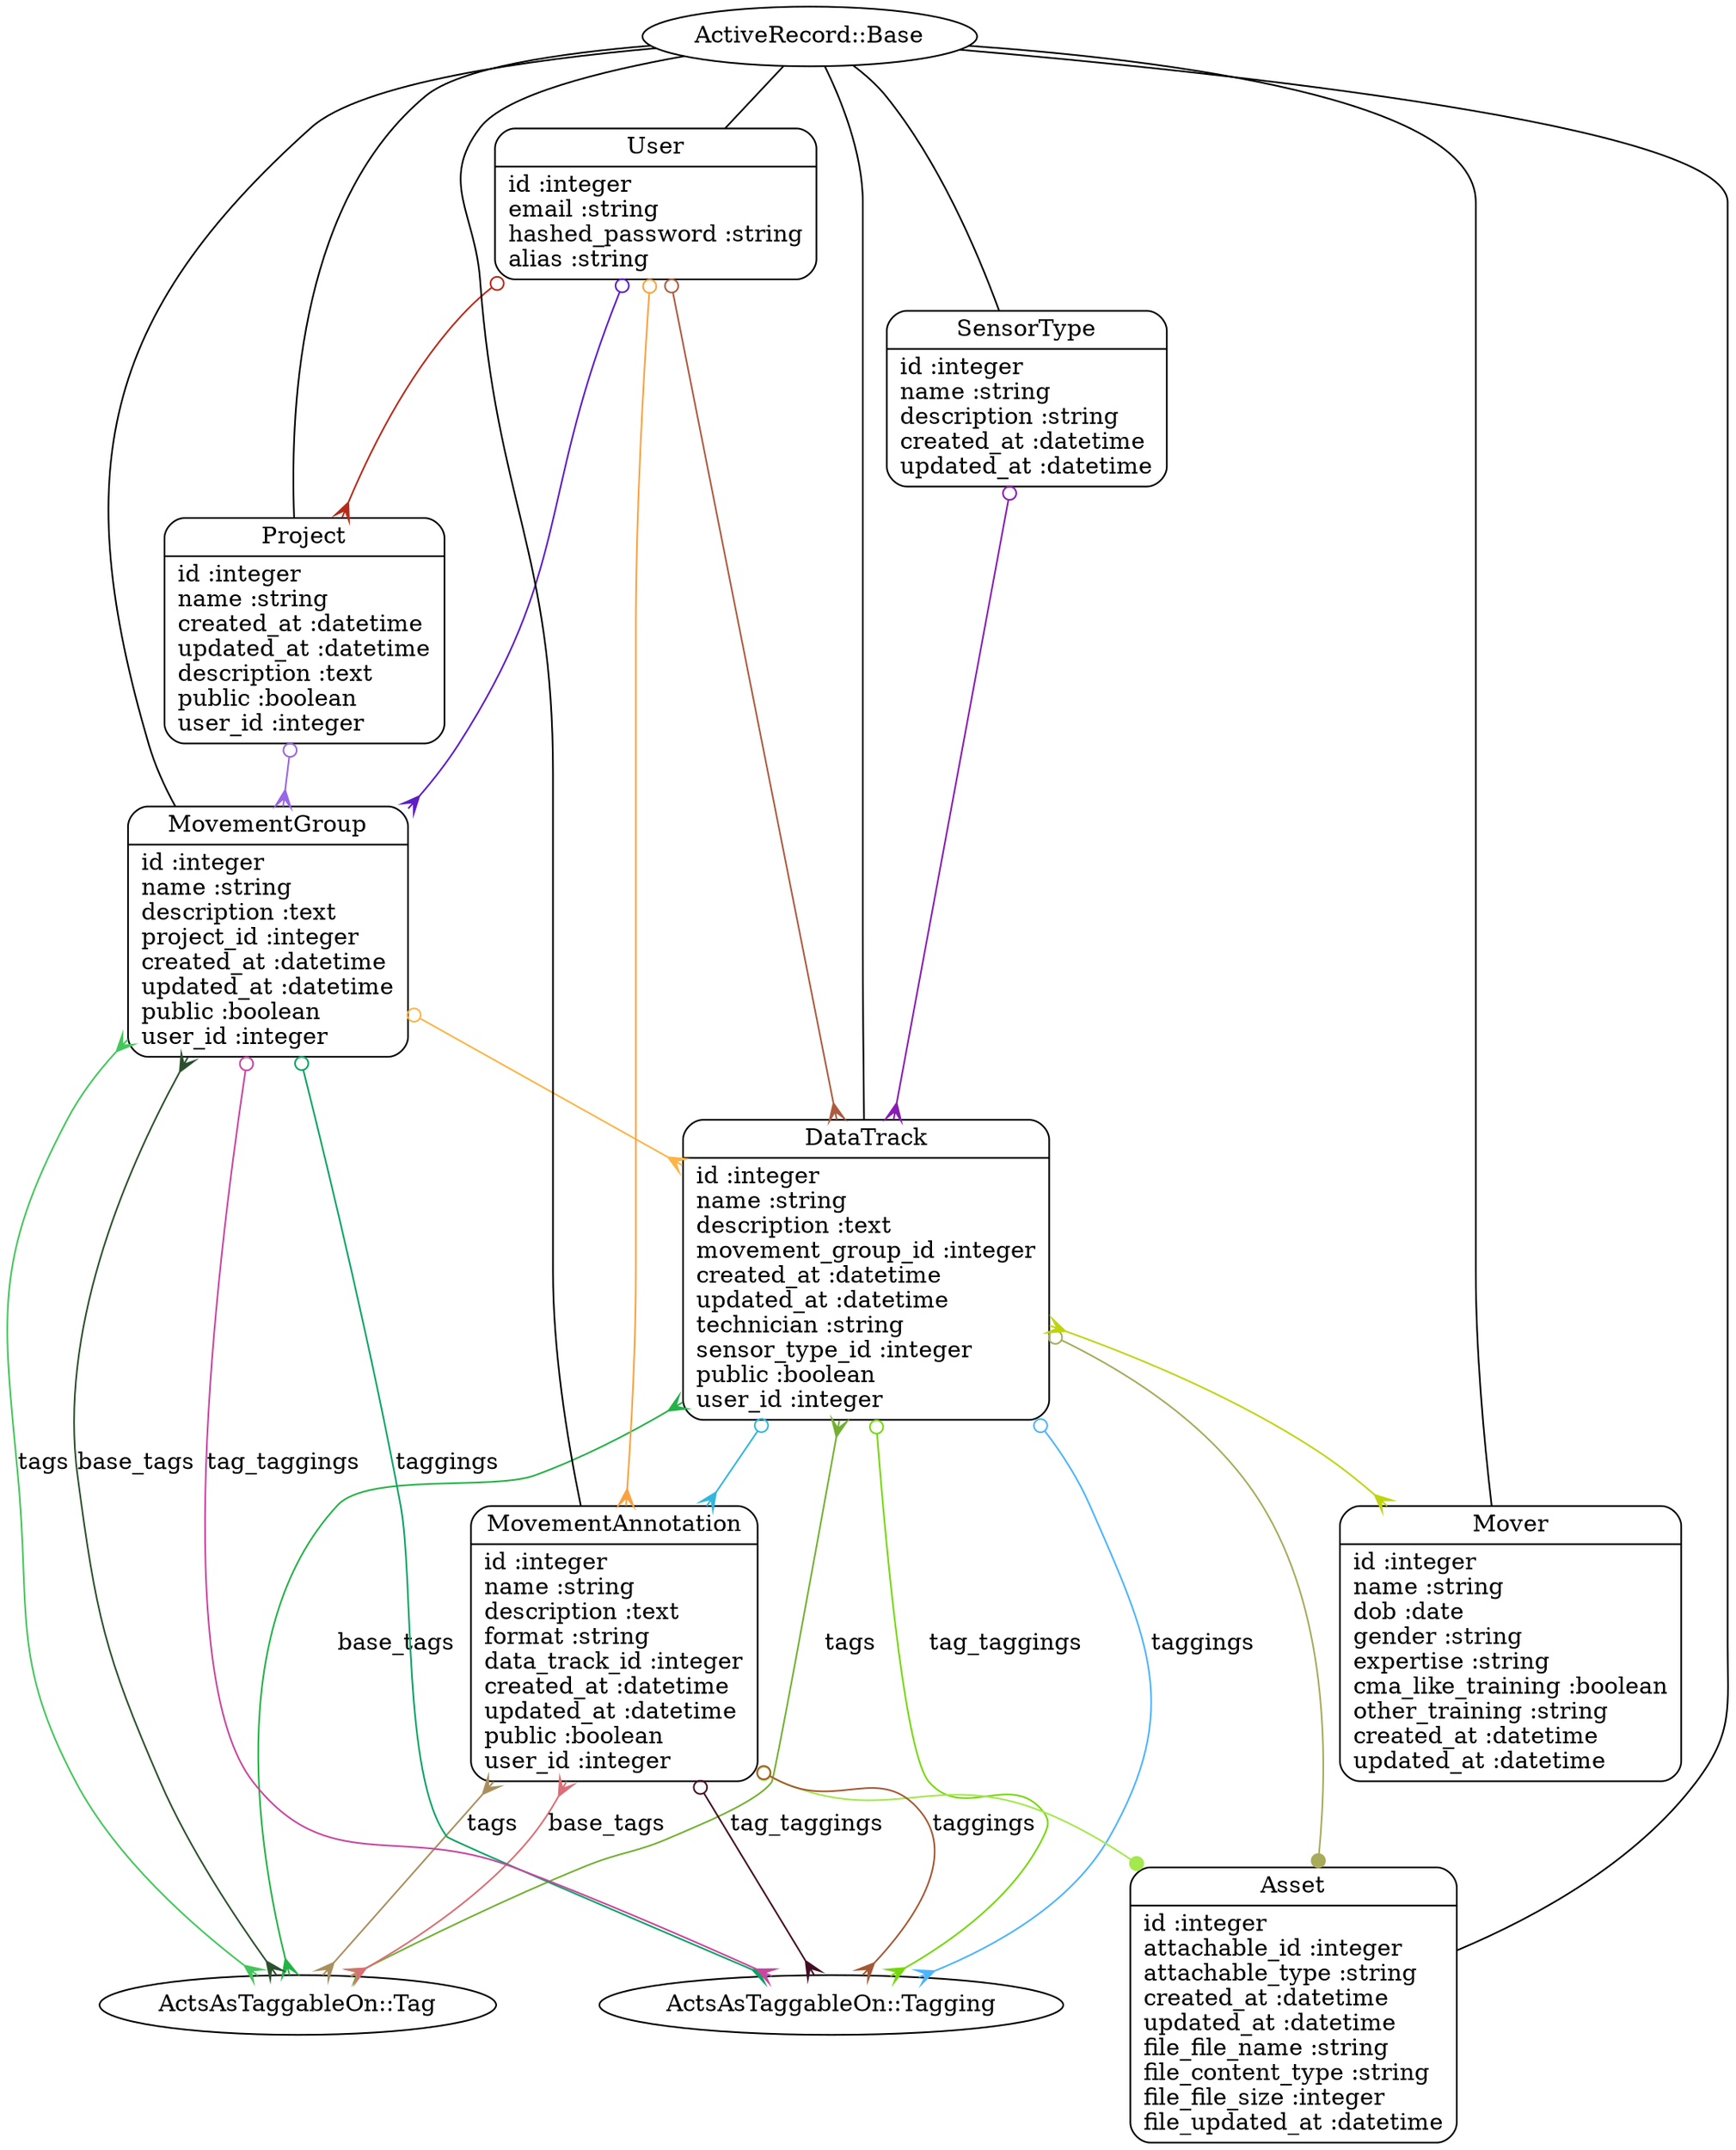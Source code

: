 digraph models_diagram {
	graph[overlap=false, splines=true]
	"Asset" [shape=Mrecord, label="{Asset|id :integer\lattachable_id :integer\lattachable_type :string\lcreated_at :datetime\lupdated_at :datetime\lfile_file_name :string\lfile_content_type :string\lfile_file_size :integer\lfile_updated_at :datetime\l}"]
	"DataTrack" [shape=Mrecord, label="{DataTrack|id :integer\lname :string\ldescription :text\lmovement_group_id :integer\lcreated_at :datetime\lupdated_at :datetime\ltechnician :string\lsensor_type_id :integer\lpublic :boolean\luser_id :integer\l}"]
	"MovementAnnotation" [shape=Mrecord, label="{MovementAnnotation|id :integer\lname :string\ldescription :text\lformat :string\ldata_track_id :integer\lcreated_at :datetime\lupdated_at :datetime\lpublic :boolean\luser_id :integer\l}"]
	"MovementGroup" [shape=Mrecord, label="{MovementGroup|id :integer\lname :string\ldescription :text\lproject_id :integer\lcreated_at :datetime\lupdated_at :datetime\lpublic :boolean\luser_id :integer\l}"]
	"Mover" [shape=Mrecord, label="{Mover|id :integer\lname :string\ldob :date\lgender :string\lexpertise :string\lcma_like_training :boolean\lother_training :string\lcreated_at :datetime\lupdated_at :datetime\l}"]
	"Project" [shape=Mrecord, label="{Project|id :integer\lname :string\lcreated_at :datetime\lupdated_at :datetime\ldescription :text\lpublic :boolean\luser_id :integer\l}"]
	"SensorType" [shape=Mrecord, label="{SensorType|id :integer\lname :string\ldescription :string\lcreated_at :datetime\lupdated_at :datetime\l}"]
	"User" [shape=Mrecord, label="{User|id :integer\lemail :string\lhashed_password :string\lalias :string\l}"]
	"ActiveRecord::Base" -> "Asset" [label="", arrowhead="none", arrowtail="onormal"]
	"DataTrack" -> "Asset" [arrowtail=odot, arrowhead=dot, dir=both color="#A7AB5A"]
	"DataTrack" -> "MovementAnnotation" [arrowtail=odot, arrowhead=crow, dir=both color="#32B6DC"]
	"DataTrack" -> "Mover" [arrowtail=crow, arrowhead=crow, dir=both color="#C0D40F"]
	"DataTrack" -> "ActsAsTaggableOn::Tagging" [label="taggings", arrowtail=odot, arrowhead=crow, dir=both color="#4CB4FE"]
	"DataTrack" -> "ActsAsTaggableOn::Tag" [label="base_tags", arrowtail=crow, arrowhead=crow, dir=both color="#23B246"]
	"DataTrack" -> "ActsAsTaggableOn::Tagging" [label="tag_taggings", arrowtail=odot, arrowhead=crow, dir=both color="#74D80B"]
	"DataTrack" -> "ActsAsTaggableOn::Tag" [label="tags", arrowtail=crow, arrowhead=crow, dir=both color="#72B032"]
	"ActiveRecord::Base" -> "DataTrack" [label="", arrowhead="none", arrowtail="onormal"]
	"MovementAnnotation" -> "Asset" [arrowtail=odot, arrowhead=dot, dir=both color="#A3E84C"]
	"MovementAnnotation" -> "ActsAsTaggableOn::Tagging" [label="taggings", arrowtail=odot, arrowhead=crow, dir=both color="#A35934"]
	"MovementAnnotation" -> "ActsAsTaggableOn::Tag" [label="base_tags", arrowtail=crow, arrowhead=crow, dir=both color="#DA6F75"]
	"MovementAnnotation" -> "ActsAsTaggableOn::Tagging" [label="tag_taggings", arrowtail=odot, arrowhead=crow, dir=both color="#430D25"]
	"MovementAnnotation" -> "ActsAsTaggableOn::Tag" [label="tags", arrowtail=crow, arrowhead=crow, dir=both color="#AA8F5E"]
	"ActiveRecord::Base" -> "MovementAnnotation" [label="", arrowhead="none", arrowtail="onormal"]
	"MovementGroup" -> "DataTrack" [arrowtail=odot, arrowhead=crow, dir=both color="#FCB444"]
	"MovementGroup" -> "ActsAsTaggableOn::Tagging" [label="taggings", arrowtail=odot, arrowhead=crow, dir=both color="#06A463"]
	"MovementGroup" -> "ActsAsTaggableOn::Tag" [label="base_tags", arrowtail=crow, arrowhead=crow, dir=both color="#2C502E"]
	"MovementGroup" -> "ActsAsTaggableOn::Tagging" [label="tag_taggings", arrowtail=odot, arrowhead=crow, dir=both color="#CA45A0"]
	"MovementGroup" -> "ActsAsTaggableOn::Tag" [label="tags", arrowtail=crow, arrowhead=crow, dir=both color="#44C65B"]
	"ActiveRecord::Base" -> "MovementGroup" [label="", arrowhead="none", arrowtail="onormal"]
	"ActiveRecord::Base" -> "Mover" [label="", arrowhead="none", arrowtail="onormal"]
	"Project" -> "MovementGroup" [arrowtail=odot, arrowhead=crow, dir=both color="#9866E7"]
	"ActiveRecord::Base" -> "Project" [label="", arrowhead="none", arrowtail="onormal"]
	"SensorType" -> "DataTrack" [arrowtail=odot, arrowhead=crow, dir=both color="#891CB2"]
	"ActiveRecord::Base" -> "SensorType" [label="", arrowhead="none", arrowtail="onormal"]
	"User" -> "Project" [arrowtail=odot, arrowhead=crow, dir=both color="#B72A1A"]
	"User" -> "DataTrack" [arrowtail=odot, arrowhead=crow, dir=both color="#AC5B40"]
	"User" -> "MovementGroup" [arrowtail=odot, arrowhead=crow, dir=both color="#5E1DC5"]
	"User" -> "MovementAnnotation" [arrowtail=odot, arrowhead=crow, dir=both color="#FAA241"]
	"ActiveRecord::Base" -> "User" [label="", arrowhead="none", arrowtail="onormal"]
}
